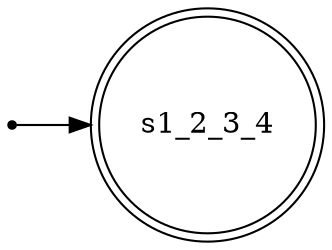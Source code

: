 digraph {
  rankdir=LR;

  node [shape = point]; __start_point__
  s1_2_3_4[shape=doublecircle]

  __start_point__ -> s1_2_3_4
}
